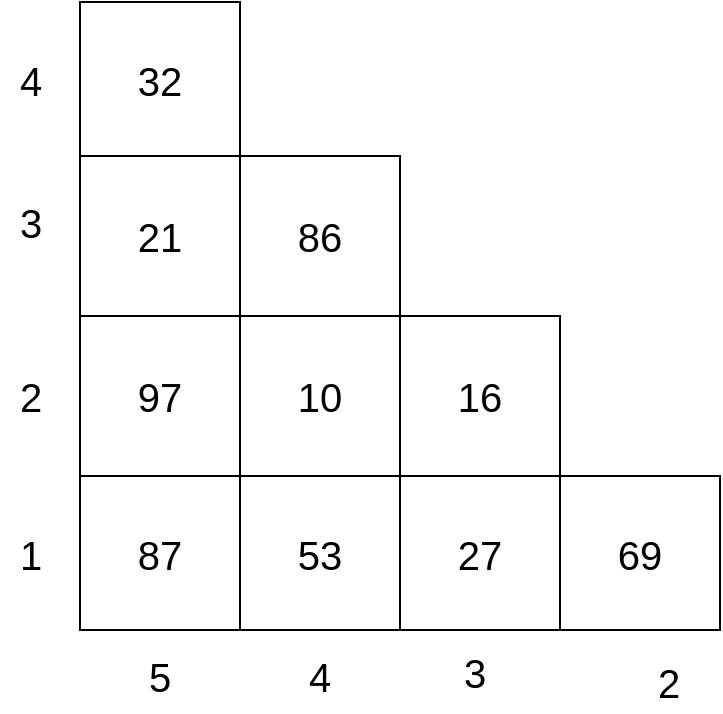 <mxfile version="12.7.2" type="github">
  <diagram id="t6x-Vo_vhSx5oDT3PfKn" name="Page-1">
    <mxGraphModel dx="946" dy="589" grid="1" gridSize="10" guides="1" tooltips="1" connect="1" arrows="1" fold="1" page="1" pageScale="1" pageWidth="850" pageHeight="1100" math="0" shadow="0">
      <root>
        <mxCell id="0" />
        <mxCell id="1" parent="0" />
        <mxCell id="QyOnCSqJhCEUReIzXaSG-4" value="97" style="whiteSpace=wrap;html=1;aspect=fixed;fillColor=none;fontSize=20;" vertex="1" parent="1">
          <mxGeometry x="380" y="240" width="80" height="80" as="geometry" />
        </mxCell>
        <mxCell id="QyOnCSqJhCEUReIzXaSG-5" value="21" style="whiteSpace=wrap;html=1;aspect=fixed;fillColor=none;fontSize=20;" vertex="1" parent="1">
          <mxGeometry x="380" y="160" width="80" height="80" as="geometry" />
        </mxCell>
        <mxCell id="QyOnCSqJhCEUReIzXaSG-6" value="32" style="whiteSpace=wrap;html=1;aspect=fixed;fillColor=none;fontSize=20;" vertex="1" parent="1">
          <mxGeometry x="380" y="83" width="80" height="77" as="geometry" />
        </mxCell>
        <mxCell id="QyOnCSqJhCEUReIzXaSG-7" value="87" style="whiteSpace=wrap;html=1;aspect=fixed;fillColor=none;fontSize=20;" vertex="1" parent="1">
          <mxGeometry x="380" y="320" width="80" height="77" as="geometry" />
        </mxCell>
        <mxCell id="QyOnCSqJhCEUReIzXaSG-8" value="10" style="whiteSpace=wrap;html=1;aspect=fixed;fillColor=none;fontSize=20;" vertex="1" parent="1">
          <mxGeometry x="460" y="240" width="80" height="80" as="geometry" />
        </mxCell>
        <mxCell id="QyOnCSqJhCEUReIzXaSG-9" value="86" style="whiteSpace=wrap;html=1;aspect=fixed;fillColor=none;fontSize=20;" vertex="1" parent="1">
          <mxGeometry x="460" y="160" width="80" height="80" as="geometry" />
        </mxCell>
        <mxCell id="QyOnCSqJhCEUReIzXaSG-10" value="53" style="whiteSpace=wrap;html=1;aspect=fixed;fillColor=none;fontSize=20;" vertex="1" parent="1">
          <mxGeometry x="460" y="320" width="80" height="77" as="geometry" />
        </mxCell>
        <mxCell id="QyOnCSqJhCEUReIzXaSG-11" value="16" style="whiteSpace=wrap;html=1;aspect=fixed;fillColor=none;fontSize=20;" vertex="1" parent="1">
          <mxGeometry x="540" y="240" width="80" height="80" as="geometry" />
        </mxCell>
        <mxCell id="QyOnCSqJhCEUReIzXaSG-12" value="27" style="whiteSpace=wrap;html=1;aspect=fixed;fillColor=none;fontSize=20;" vertex="1" parent="1">
          <mxGeometry x="540" y="320" width="80" height="77" as="geometry" />
        </mxCell>
        <mxCell id="QyOnCSqJhCEUReIzXaSG-13" value="69" style="whiteSpace=wrap;html=1;aspect=fixed;fillColor=none;fontSize=20;" vertex="1" parent="1">
          <mxGeometry x="620" y="320" width="80" height="77" as="geometry" />
        </mxCell>
        <mxCell id="QyOnCSqJhCEUReIzXaSG-15" value="5" style="text;html=1;strokeColor=none;fillColor=none;align=center;verticalAlign=middle;whiteSpace=wrap;rounded=0;fontSize=20;" vertex="1" parent="1">
          <mxGeometry x="400" y="410" width="40" height="20" as="geometry" />
        </mxCell>
        <mxCell id="QyOnCSqJhCEUReIzXaSG-16" value="4" style="text;html=1;strokeColor=none;fillColor=none;align=center;verticalAlign=middle;whiteSpace=wrap;rounded=0;fontSize=20;" vertex="1" parent="1">
          <mxGeometry x="480" y="410" width="40" height="20" as="geometry" />
        </mxCell>
        <mxCell id="QyOnCSqJhCEUReIzXaSG-17" value="3" style="text;html=1;fontSize=20;" vertex="1" parent="1">
          <mxGeometry x="570" y="400" width="70" height="30" as="geometry" />
        </mxCell>
        <mxCell id="QyOnCSqJhCEUReIzXaSG-18" value="2" style="text;html=1;align=center;verticalAlign=middle;resizable=0;points=[];autosize=1;fontSize=20;" vertex="1" parent="1">
          <mxGeometry x="659" y="408" width="30" height="30" as="geometry" />
        </mxCell>
        <mxCell id="QyOnCSqJhCEUReIzXaSG-19" value="1" style="text;html=1;align=center;verticalAlign=middle;resizable=0;points=[];autosize=1;fontSize=20;" vertex="1" parent="1">
          <mxGeometry x="340" y="343.5" width="30" height="30" as="geometry" />
        </mxCell>
        <mxCell id="QyOnCSqJhCEUReIzXaSG-20" value="2" style="text;html=1;align=center;verticalAlign=middle;resizable=0;points=[];autosize=1;fontSize=20;" vertex="1" parent="1">
          <mxGeometry x="340" y="265" width="30" height="30" as="geometry" />
        </mxCell>
        <mxCell id="QyOnCSqJhCEUReIzXaSG-21" value="3" style="text;html=1;align=center;verticalAlign=middle;resizable=0;points=[];autosize=1;fontSize=20;" vertex="1" parent="1">
          <mxGeometry x="340" y="178" width="30" height="30" as="geometry" />
        </mxCell>
        <mxCell id="QyOnCSqJhCEUReIzXaSG-22" value="4" style="text;html=1;align=center;verticalAlign=middle;resizable=0;points=[];autosize=1;fontSize=20;" vertex="1" parent="1">
          <mxGeometry x="340" y="106.5" width="30" height="30" as="geometry" />
        </mxCell>
      </root>
    </mxGraphModel>
  </diagram>
</mxfile>
